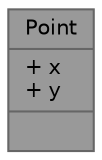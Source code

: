 digraph "Point"
{
 // LATEX_PDF_SIZE
  bgcolor="transparent";
  edge [fontname=Helvetica,fontsize=10,labelfontname=Helvetica,labelfontsize=10];
  node [fontname=Helvetica,fontsize=10,shape=box,height=0.2,width=0.4];
  Node1 [shape=record,label="{Point\n|+ x\l+ y\l|}",height=0.2,width=0.4,color="gray40", fillcolor="grey60", style="filled", fontcolor="black",tooltip="has x, y coordinates - representation of a point"];
}
